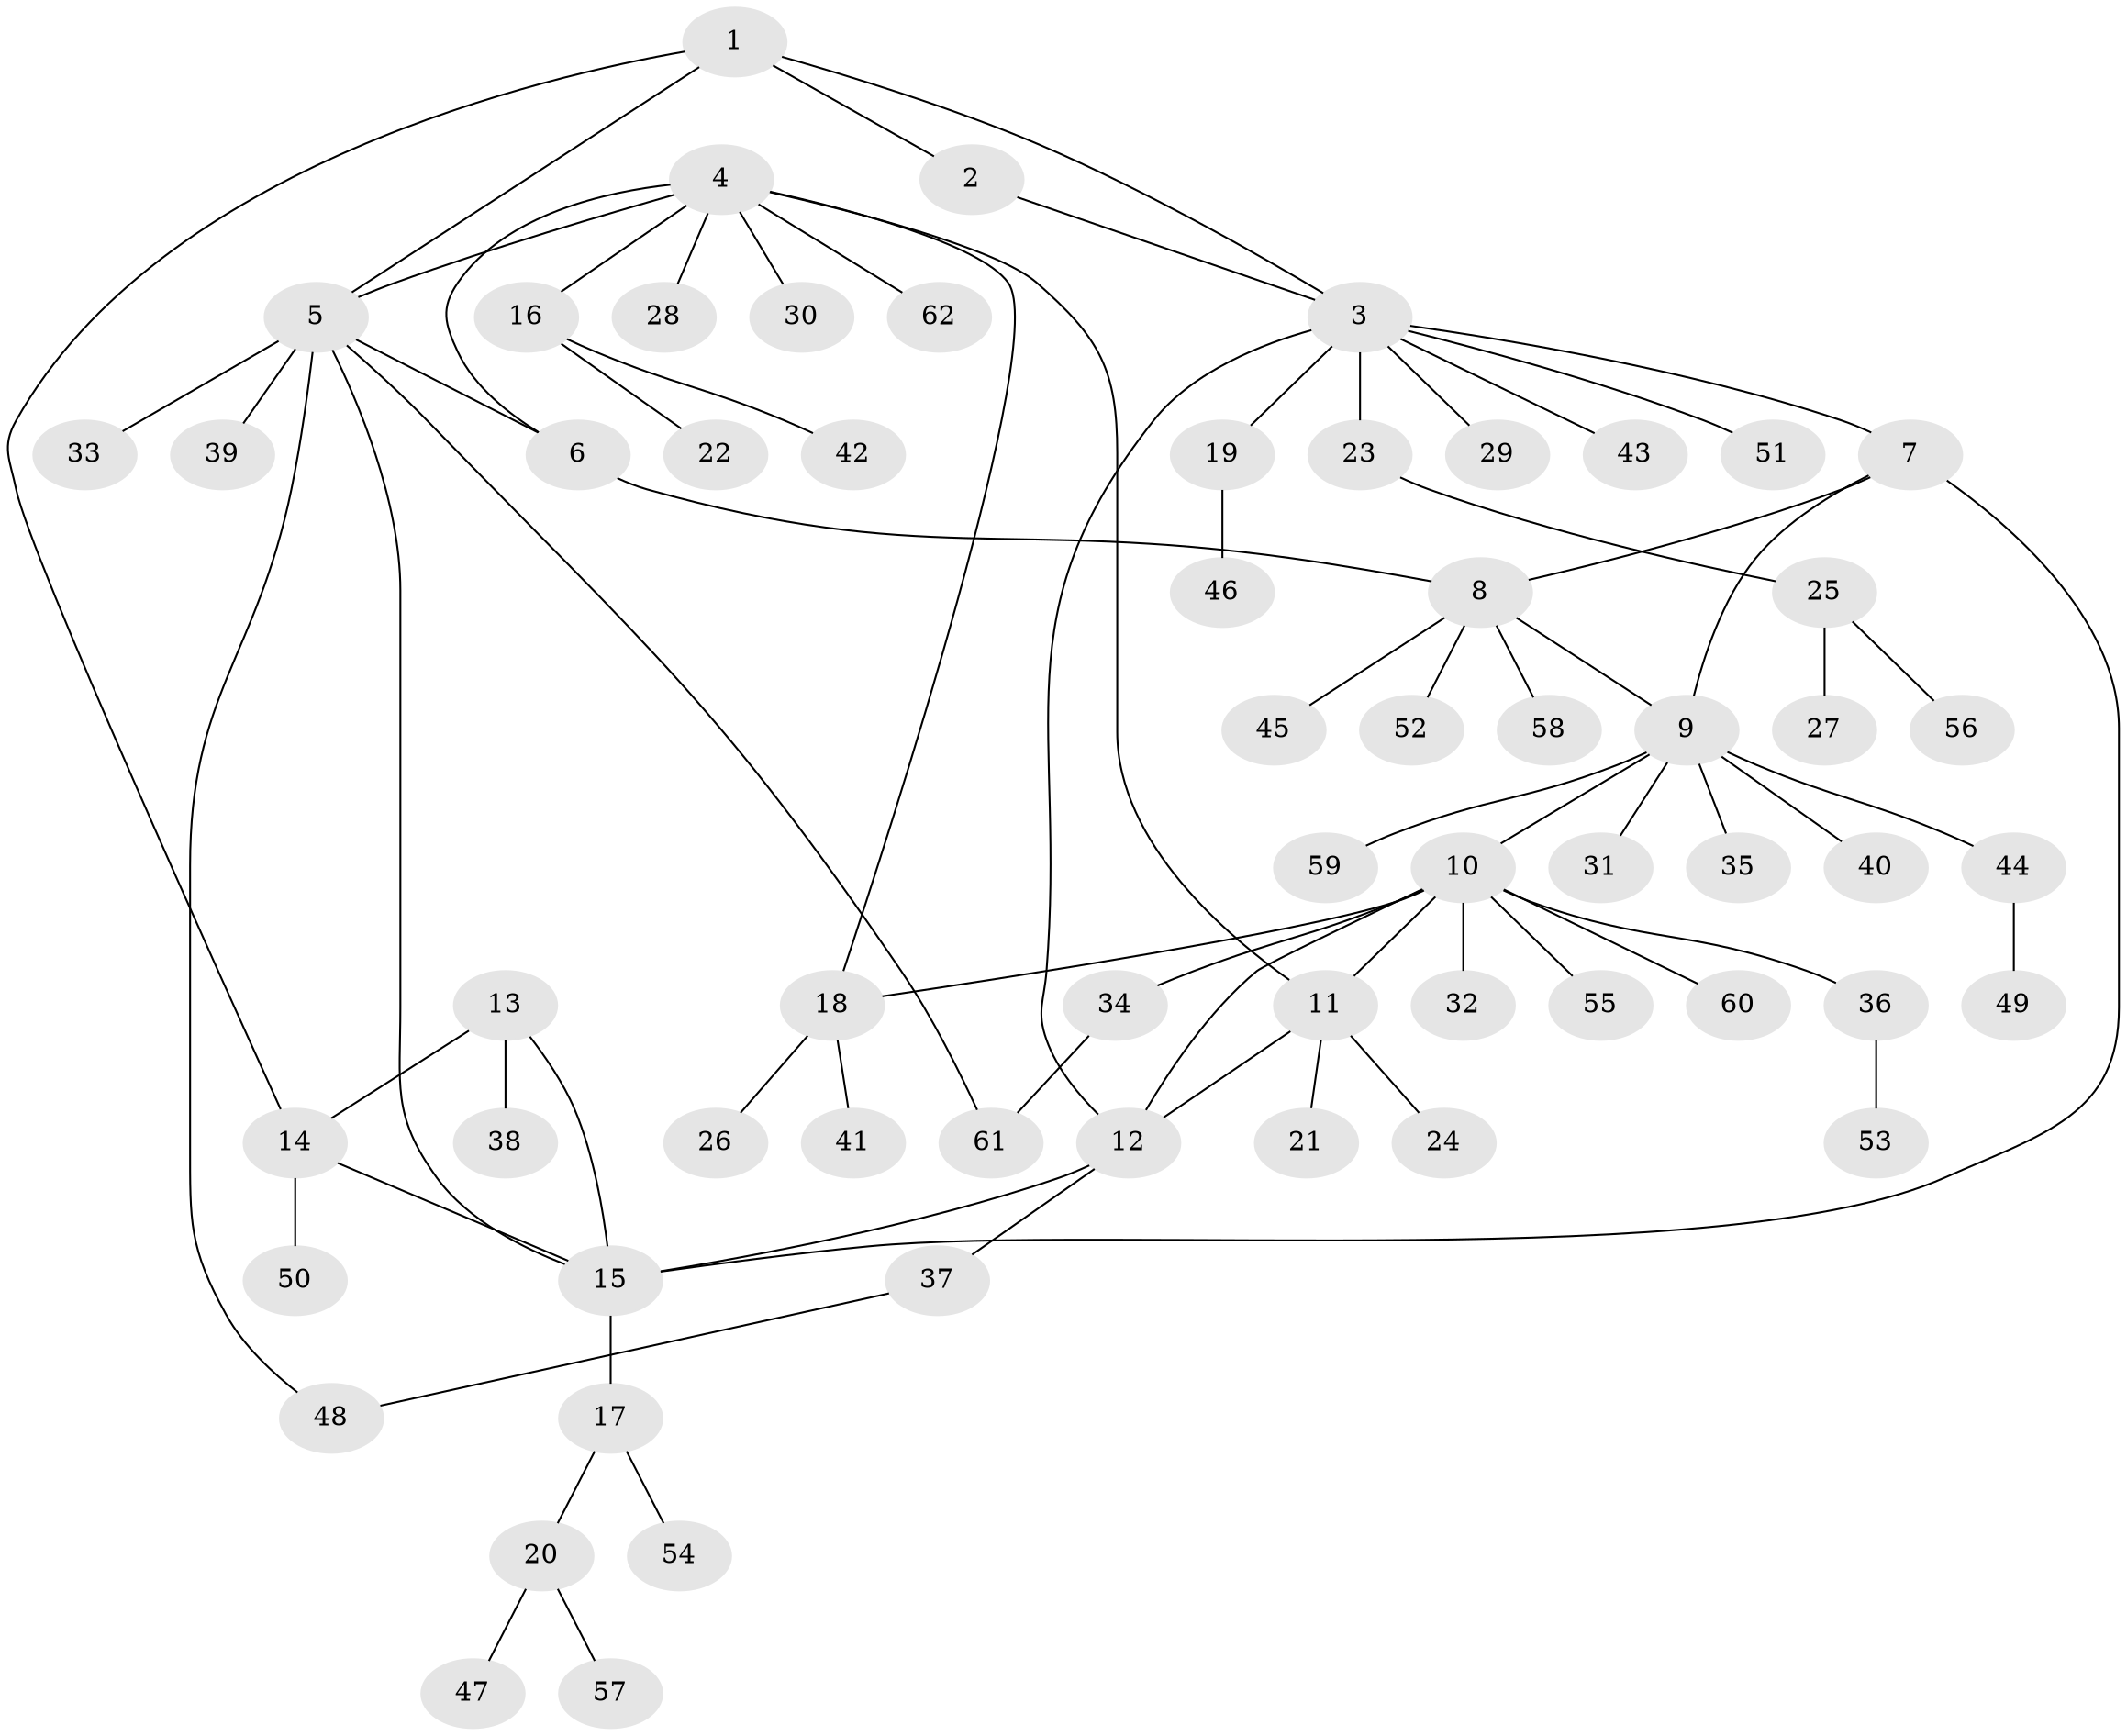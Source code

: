// Generated by graph-tools (version 1.1) at 2025/15/03/09/25 04:15:52]
// undirected, 62 vertices, 75 edges
graph export_dot {
graph [start="1"]
  node [color=gray90,style=filled];
  1;
  2;
  3;
  4;
  5;
  6;
  7;
  8;
  9;
  10;
  11;
  12;
  13;
  14;
  15;
  16;
  17;
  18;
  19;
  20;
  21;
  22;
  23;
  24;
  25;
  26;
  27;
  28;
  29;
  30;
  31;
  32;
  33;
  34;
  35;
  36;
  37;
  38;
  39;
  40;
  41;
  42;
  43;
  44;
  45;
  46;
  47;
  48;
  49;
  50;
  51;
  52;
  53;
  54;
  55;
  56;
  57;
  58;
  59;
  60;
  61;
  62;
  1 -- 2;
  1 -- 3;
  1 -- 5;
  1 -- 14;
  2 -- 3;
  3 -- 7;
  3 -- 12;
  3 -- 19;
  3 -- 23;
  3 -- 29;
  3 -- 43;
  3 -- 51;
  4 -- 5;
  4 -- 6;
  4 -- 11;
  4 -- 16;
  4 -- 18;
  4 -- 28;
  4 -- 30;
  4 -- 62;
  5 -- 6;
  5 -- 15;
  5 -- 33;
  5 -- 39;
  5 -- 48;
  5 -- 61;
  6 -- 8;
  7 -- 8;
  7 -- 9;
  7 -- 15;
  8 -- 9;
  8 -- 45;
  8 -- 52;
  8 -- 58;
  9 -- 10;
  9 -- 31;
  9 -- 35;
  9 -- 40;
  9 -- 44;
  9 -- 59;
  10 -- 11;
  10 -- 12;
  10 -- 18;
  10 -- 32;
  10 -- 34;
  10 -- 36;
  10 -- 55;
  10 -- 60;
  11 -- 12;
  11 -- 21;
  11 -- 24;
  12 -- 15;
  12 -- 37;
  13 -- 14;
  13 -- 15;
  13 -- 38;
  14 -- 15;
  14 -- 50;
  15 -- 17;
  16 -- 22;
  16 -- 42;
  17 -- 20;
  17 -- 54;
  18 -- 26;
  18 -- 41;
  19 -- 46;
  20 -- 47;
  20 -- 57;
  23 -- 25;
  25 -- 27;
  25 -- 56;
  34 -- 61;
  36 -- 53;
  37 -- 48;
  44 -- 49;
}
